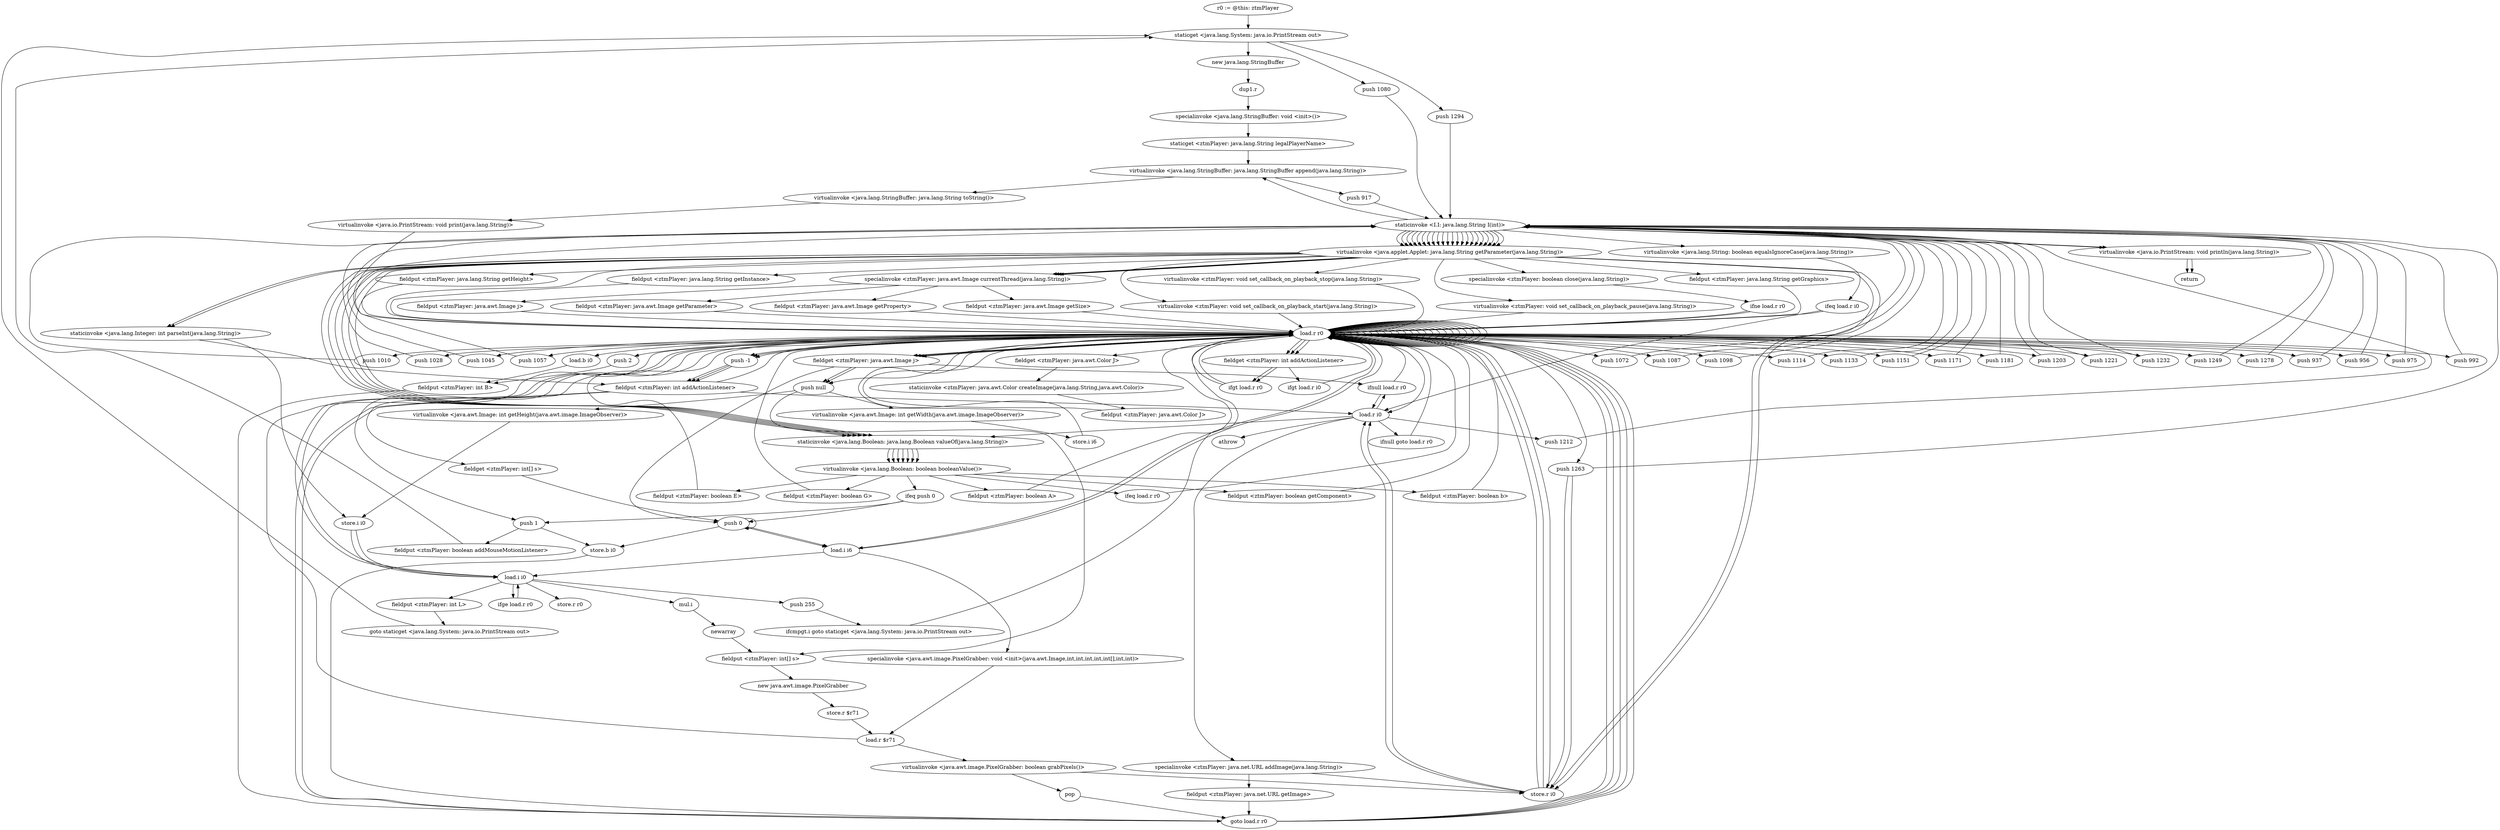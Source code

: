 digraph "" {
    "r0 := @this: ztmPlayer"
    "staticget <java.lang.System: java.io.PrintStream out>"
    "r0 := @this: ztmPlayer"->"staticget <java.lang.System: java.io.PrintStream out>";
    "new java.lang.StringBuffer"
    "staticget <java.lang.System: java.io.PrintStream out>"->"new java.lang.StringBuffer";
    "dup1.r"
    "new java.lang.StringBuffer"->"dup1.r";
    "specialinvoke <java.lang.StringBuffer: void <init>()>"
    "dup1.r"->"specialinvoke <java.lang.StringBuffer: void <init>()>";
    "staticget <ztmPlayer: java.lang.String legalPlayerName>"
    "specialinvoke <java.lang.StringBuffer: void <init>()>"->"staticget <ztmPlayer: java.lang.String legalPlayerName>";
    "virtualinvoke <java.lang.StringBuffer: java.lang.StringBuffer append(java.lang.String)>"
    "staticget <ztmPlayer: java.lang.String legalPlayerName>"->"virtualinvoke <java.lang.StringBuffer: java.lang.StringBuffer append(java.lang.String)>";
    "push 917"
    "virtualinvoke <java.lang.StringBuffer: java.lang.StringBuffer append(java.lang.String)>"->"push 917";
    "staticinvoke <I.I: java.lang.String I(int)>"
    "push 917"->"staticinvoke <I.I: java.lang.String I(int)>";
    "staticinvoke <I.I: java.lang.String I(int)>"->"virtualinvoke <java.lang.StringBuffer: java.lang.StringBuffer append(java.lang.String)>";
    "virtualinvoke <java.lang.StringBuffer: java.lang.String toString()>"
    "virtualinvoke <java.lang.StringBuffer: java.lang.StringBuffer append(java.lang.String)>"->"virtualinvoke <java.lang.StringBuffer: java.lang.String toString()>";
    "virtualinvoke <java.io.PrintStream: void print(java.lang.String)>"
    "virtualinvoke <java.lang.StringBuffer: java.lang.String toString()>"->"virtualinvoke <java.io.PrintStream: void print(java.lang.String)>";
    "load.r r0"
    "virtualinvoke <java.io.PrintStream: void print(java.lang.String)>"->"load.r r0";
    "load.r r0"->"load.r r0";
    "load.r r0"->"load.r r0";
    "push 937"
    "load.r r0"->"push 937";
    "push 937"->"staticinvoke <I.I: java.lang.String I(int)>";
    "virtualinvoke <java.applet.Applet: java.lang.String getParameter(java.lang.String)>"
    "staticinvoke <I.I: java.lang.String I(int)>"->"virtualinvoke <java.applet.Applet: java.lang.String getParameter(java.lang.String)>";
    "specialinvoke <ztmPlayer: java.awt.Image currentThread(java.lang.String)>"
    "virtualinvoke <java.applet.Applet: java.lang.String getParameter(java.lang.String)>"->"specialinvoke <ztmPlayer: java.awt.Image currentThread(java.lang.String)>";
    "fieldput <ztmPlayer: java.awt.Image getParameter>"
    "specialinvoke <ztmPlayer: java.awt.Image currentThread(java.lang.String)>"->"fieldput <ztmPlayer: java.awt.Image getParameter>";
    "fieldput <ztmPlayer: java.awt.Image getParameter>"->"load.r r0";
    "load.r r0"->"load.r r0";
    "load.r r0"->"load.r r0";
    "push 956"
    "load.r r0"->"push 956";
    "push 956"->"staticinvoke <I.I: java.lang.String I(int)>";
    "staticinvoke <I.I: java.lang.String I(int)>"->"virtualinvoke <java.applet.Applet: java.lang.String getParameter(java.lang.String)>";
    "virtualinvoke <java.applet.Applet: java.lang.String getParameter(java.lang.String)>"->"specialinvoke <ztmPlayer: java.awt.Image currentThread(java.lang.String)>";
    "fieldput <ztmPlayer: java.awt.Image getProperty>"
    "specialinvoke <ztmPlayer: java.awt.Image currentThread(java.lang.String)>"->"fieldput <ztmPlayer: java.awt.Image getProperty>";
    "fieldput <ztmPlayer: java.awt.Image getProperty>"->"load.r r0";
    "load.r r0"->"load.r r0";
    "load.r r0"->"load.r r0";
    "push 975"
    "load.r r0"->"push 975";
    "push 975"->"staticinvoke <I.I: java.lang.String I(int)>";
    "staticinvoke <I.I: java.lang.String I(int)>"->"virtualinvoke <java.applet.Applet: java.lang.String getParameter(java.lang.String)>";
    "virtualinvoke <java.applet.Applet: java.lang.String getParameter(java.lang.String)>"->"specialinvoke <ztmPlayer: java.awt.Image currentThread(java.lang.String)>";
    "fieldput <ztmPlayer: java.awt.Image getSize>"
    "specialinvoke <ztmPlayer: java.awt.Image currentThread(java.lang.String)>"->"fieldput <ztmPlayer: java.awt.Image getSize>";
    "fieldput <ztmPlayer: java.awt.Image getSize>"->"load.r r0";
    "load.r r0"->"load.r r0";
    "push 992"
    "load.r r0"->"push 992";
    "push 992"->"staticinvoke <I.I: java.lang.String I(int)>";
    "staticinvoke <I.I: java.lang.String I(int)>"->"virtualinvoke <java.applet.Applet: java.lang.String getParameter(java.lang.String)>";
    "virtualinvoke <ztmPlayer: void set_callback_on_playback_start(java.lang.String)>"
    "virtualinvoke <java.applet.Applet: java.lang.String getParameter(java.lang.String)>"->"virtualinvoke <ztmPlayer: void set_callback_on_playback_start(java.lang.String)>";
    "virtualinvoke <ztmPlayer: void set_callback_on_playback_start(java.lang.String)>"->"load.r r0";
    "load.r r0"->"load.r r0";
    "push 1010"
    "load.r r0"->"push 1010";
    "push 1010"->"staticinvoke <I.I: java.lang.String I(int)>";
    "staticinvoke <I.I: java.lang.String I(int)>"->"virtualinvoke <java.applet.Applet: java.lang.String getParameter(java.lang.String)>";
    "virtualinvoke <ztmPlayer: void set_callback_on_playback_pause(java.lang.String)>"
    "virtualinvoke <java.applet.Applet: java.lang.String getParameter(java.lang.String)>"->"virtualinvoke <ztmPlayer: void set_callback_on_playback_pause(java.lang.String)>";
    "virtualinvoke <ztmPlayer: void set_callback_on_playback_pause(java.lang.String)>"->"load.r r0";
    "load.r r0"->"load.r r0";
    "push 1028"
    "load.r r0"->"push 1028";
    "push 1028"->"staticinvoke <I.I: java.lang.String I(int)>";
    "staticinvoke <I.I: java.lang.String I(int)>"->"virtualinvoke <java.applet.Applet: java.lang.String getParameter(java.lang.String)>";
    "virtualinvoke <ztmPlayer: void set_callback_on_playback_stop(java.lang.String)>"
    "virtualinvoke <java.applet.Applet: java.lang.String getParameter(java.lang.String)>"->"virtualinvoke <ztmPlayer: void set_callback_on_playback_stop(java.lang.String)>";
    "virtualinvoke <ztmPlayer: void set_callback_on_playback_stop(java.lang.String)>"->"load.r r0";
    "push 1045"
    "load.r r0"->"push 1045";
    "push 1045"->"staticinvoke <I.I: java.lang.String I(int)>";
    "staticinvoke <I.I: java.lang.String I(int)>"->"virtualinvoke <java.applet.Applet: java.lang.String getParameter(java.lang.String)>";
    "staticinvoke <java.lang.Boolean: java.lang.Boolean valueOf(java.lang.String)>"
    "virtualinvoke <java.applet.Applet: java.lang.String getParameter(java.lang.String)>"->"staticinvoke <java.lang.Boolean: java.lang.Boolean valueOf(java.lang.String)>";
    "virtualinvoke <java.lang.Boolean: boolean booleanValue()>"
    "staticinvoke <java.lang.Boolean: java.lang.Boolean valueOf(java.lang.String)>"->"virtualinvoke <java.lang.Boolean: boolean booleanValue()>";
    "ifeq load.r r0"
    "virtualinvoke <java.lang.Boolean: boolean booleanValue()>"->"ifeq load.r r0";
    "ifeq load.r r0"->"load.r r0";
    "load.r r0"->"load.r r0";
    "load.r r0"->"load.r r0";
    "push 1057"
    "load.r r0"->"push 1057";
    "push 1057"->"staticinvoke <I.I: java.lang.String I(int)>";
    "staticinvoke <I.I: java.lang.String I(int)>"->"virtualinvoke <java.applet.Applet: java.lang.String getParameter(java.lang.String)>";
    "virtualinvoke <java.applet.Applet: java.lang.String getParameter(java.lang.String)>"->"specialinvoke <ztmPlayer: java.awt.Image currentThread(java.lang.String)>";
    "fieldput <ztmPlayer: java.awt.Image j>"
    "specialinvoke <ztmPlayer: java.awt.Image currentThread(java.lang.String)>"->"fieldput <ztmPlayer: java.awt.Image j>";
    "fieldput <ztmPlayer: java.awt.Image j>"->"load.r r0";
    "fieldget <ztmPlayer: java.awt.Image j>"
    "load.r r0"->"fieldget <ztmPlayer: java.awt.Image j>";
    "ifnull load.r r0"
    "fieldget <ztmPlayer: java.awt.Image j>"->"ifnull load.r r0";
    "ifnull load.r r0"->"load.r r0";
    "load.r r0"->"fieldget <ztmPlayer: java.awt.Image j>";
    "push null"
    "fieldget <ztmPlayer: java.awt.Image j>"->"push null";
    "virtualinvoke <java.awt.Image: int getWidth(java.awt.image.ImageObserver)>"
    "push null"->"virtualinvoke <java.awt.Image: int getWidth(java.awt.image.ImageObserver)>";
    "store.i i6"
    "virtualinvoke <java.awt.Image: int getWidth(java.awt.image.ImageObserver)>"->"store.i i6";
    "store.i i6"->"load.r r0";
    "load.i i6"
    "load.r r0"->"load.i i6";
    "load.i i6"->"load.r r0";
    "load.r r0"->"fieldget <ztmPlayer: java.awt.Image j>";
    "fieldget <ztmPlayer: java.awt.Image j>"->"push null";
    "virtualinvoke <java.awt.Image: int getHeight(java.awt.image.ImageObserver)>"
    "push null"->"virtualinvoke <java.awt.Image: int getHeight(java.awt.image.ImageObserver)>";
    "store.i i0"
    "virtualinvoke <java.awt.Image: int getHeight(java.awt.image.ImageObserver)>"->"store.i i0";
    "load.i i0"
    "store.i i0"->"load.i i0";
    "mul.i"
    "load.i i0"->"mul.i";
    "newarray"
    "mul.i"->"newarray";
    "fieldput <ztmPlayer: int[] s>"
    "newarray"->"fieldput <ztmPlayer: int[] s>";
    "new java.awt.image.PixelGrabber"
    "fieldput <ztmPlayer: int[] s>"->"new java.awt.image.PixelGrabber";
    "store.r $r71"
    "new java.awt.image.PixelGrabber"->"store.r $r71";
    "load.r $r71"
    "store.r $r71"->"load.r $r71";
    "load.r $r71"->"load.r r0";
    "load.r r0"->"fieldget <ztmPlayer: java.awt.Image j>";
    "push 0"
    "fieldget <ztmPlayer: java.awt.Image j>"->"push 0";
    "push 0"->"push 0";
    "push 0"->"load.i i6";
    "load.i i6"->"load.i i0";
    "load.i i0"->"load.r r0";
    "fieldget <ztmPlayer: int[] s>"
    "load.r r0"->"fieldget <ztmPlayer: int[] s>";
    "fieldget <ztmPlayer: int[] s>"->"push 0";
    "push 0"->"load.i i6";
    "specialinvoke <java.awt.image.PixelGrabber: void <init>(java.awt.Image,int,int,int,int,int[],int,int)>"
    "load.i i6"->"specialinvoke <java.awt.image.PixelGrabber: void <init>(java.awt.Image,int,int,int,int,int[],int,int)>";
    "specialinvoke <java.awt.image.PixelGrabber: void <init>(java.awt.Image,int,int,int,int,int[],int,int)>"->"load.r $r71";
    "virtualinvoke <java.awt.image.PixelGrabber: boolean grabPixels()>"
    "load.r $r71"->"virtualinvoke <java.awt.image.PixelGrabber: boolean grabPixels()>";
    "pop"
    "virtualinvoke <java.awt.image.PixelGrabber: boolean grabPixels()>"->"pop";
    "goto load.r r0"
    "pop"->"goto load.r r0";
    "goto load.r r0"->"load.r r0";
    "load.r r0"->"load.r r0";
    "push 1072"
    "load.r r0"->"push 1072";
    "push 1072"->"staticinvoke <I.I: java.lang.String I(int)>";
    "staticinvoke <I.I: java.lang.String I(int)>"->"virtualinvoke <java.applet.Applet: java.lang.String getParameter(java.lang.String)>";
    "specialinvoke <ztmPlayer: boolean close(java.lang.String)>"
    "virtualinvoke <java.applet.Applet: java.lang.String getParameter(java.lang.String)>"->"specialinvoke <ztmPlayer: boolean close(java.lang.String)>";
    "ifne load.r r0"
    "specialinvoke <ztmPlayer: boolean close(java.lang.String)>"->"ifne load.r r0";
    "ifne load.r r0"->"load.r r0";
    "push 1"
    "load.r r0"->"push 1";
    "fieldput <ztmPlayer: boolean addMouseMotionListener>"
    "push 1"->"fieldput <ztmPlayer: boolean addMouseMotionListener>";
    "fieldput <ztmPlayer: boolean addMouseMotionListener>"->"staticget <java.lang.System: java.io.PrintStream out>";
    "push 1080"
    "staticget <java.lang.System: java.io.PrintStream out>"->"push 1080";
    "push 1080"->"staticinvoke <I.I: java.lang.String I(int)>";
    "virtualinvoke <java.io.PrintStream: void println(java.lang.String)>"
    "staticinvoke <I.I: java.lang.String I(int)>"->"virtualinvoke <java.io.PrintStream: void println(java.lang.String)>";
    "return"
    "virtualinvoke <java.io.PrintStream: void println(java.lang.String)>"->"return";
    "ifne load.r r0"->"load.r r0";
    "load.r r0"->"load.r r0";
    "push 1087"
    "load.r r0"->"push 1087";
    "push 1087"->"staticinvoke <I.I: java.lang.String I(int)>";
    "staticinvoke <I.I: java.lang.String I(int)>"->"virtualinvoke <java.applet.Applet: java.lang.String getParameter(java.lang.String)>";
    "fieldput <ztmPlayer: java.lang.String getGraphics>"
    "virtualinvoke <java.applet.Applet: java.lang.String getParameter(java.lang.String)>"->"fieldput <ztmPlayer: java.lang.String getGraphics>";
    "fieldput <ztmPlayer: java.lang.String getGraphics>"->"load.r r0";
    "load.r r0"->"load.r r0";
    "push 1098"
    "load.r r0"->"push 1098";
    "push 1098"->"staticinvoke <I.I: java.lang.String I(int)>";
    "staticinvoke <I.I: java.lang.String I(int)>"->"virtualinvoke <java.applet.Applet: java.lang.String getParameter(java.lang.String)>";
    "fieldput <ztmPlayer: java.lang.String getHeight>"
    "virtualinvoke <java.applet.Applet: java.lang.String getParameter(java.lang.String)>"->"fieldput <ztmPlayer: java.lang.String getHeight>";
    "fieldput <ztmPlayer: java.lang.String getHeight>"->"load.r r0";
    "load.r r0"->"load.r r0";
    "push 1114"
    "load.r r0"->"push 1114";
    "push 1114"->"staticinvoke <I.I: java.lang.String I(int)>";
    "staticinvoke <I.I: java.lang.String I(int)>"->"virtualinvoke <java.applet.Applet: java.lang.String getParameter(java.lang.String)>";
    "virtualinvoke <java.applet.Applet: java.lang.String getParameter(java.lang.String)>"->"staticinvoke <java.lang.Boolean: java.lang.Boolean valueOf(java.lang.String)>";
    "staticinvoke <java.lang.Boolean: java.lang.Boolean valueOf(java.lang.String)>"->"virtualinvoke <java.lang.Boolean: boolean booleanValue()>";
    "fieldput <ztmPlayer: boolean getComponent>"
    "virtualinvoke <java.lang.Boolean: boolean booleanValue()>"->"fieldput <ztmPlayer: boolean getComponent>";
    "fieldput <ztmPlayer: boolean getComponent>"->"load.r r0";
    "load.r r0"->"load.r r0";
    "push 1133"
    "load.r r0"->"push 1133";
    "push 1133"->"staticinvoke <I.I: java.lang.String I(int)>";
    "staticinvoke <I.I: java.lang.String I(int)>"->"virtualinvoke <java.applet.Applet: java.lang.String getParameter(java.lang.String)>";
    "virtualinvoke <java.applet.Applet: java.lang.String getParameter(java.lang.String)>"->"staticinvoke <java.lang.Boolean: java.lang.Boolean valueOf(java.lang.String)>";
    "staticinvoke <java.lang.Boolean: java.lang.Boolean valueOf(java.lang.String)>"->"virtualinvoke <java.lang.Boolean: boolean booleanValue()>";
    "fieldput <ztmPlayer: boolean b>"
    "virtualinvoke <java.lang.Boolean: boolean booleanValue()>"->"fieldput <ztmPlayer: boolean b>";
    "fieldput <ztmPlayer: boolean b>"->"load.r r0";
    "load.r r0"->"load.r r0";
    "push 1151"
    "load.r r0"->"push 1151";
    "push 1151"->"staticinvoke <I.I: java.lang.String I(int)>";
    "staticinvoke <I.I: java.lang.String I(int)>"->"virtualinvoke <java.applet.Applet: java.lang.String getParameter(java.lang.String)>";
    "virtualinvoke <java.applet.Applet: java.lang.String getParameter(java.lang.String)>"->"load.r r0";
    "fieldget <ztmPlayer: java.awt.Color J>"
    "load.r r0"->"fieldget <ztmPlayer: java.awt.Color J>";
    "staticinvoke <ztmPlayer: java.awt.Color createImage(java.lang.String,java.awt.Color)>"
    "fieldget <ztmPlayer: java.awt.Color J>"->"staticinvoke <ztmPlayer: java.awt.Color createImage(java.lang.String,java.awt.Color)>";
    "fieldput <ztmPlayer: java.awt.Color J>"
    "staticinvoke <ztmPlayer: java.awt.Color createImage(java.lang.String,java.awt.Color)>"->"fieldput <ztmPlayer: java.awt.Color J>";
    "fieldput <ztmPlayer: java.awt.Color J>"->"load.r r0";
    "load.r r0"->"load.r r0";
    "push 1171"
    "load.r r0"->"push 1171";
    "push 1171"->"staticinvoke <I.I: java.lang.String I(int)>";
    "staticinvoke <I.I: java.lang.String I(int)>"->"virtualinvoke <java.applet.Applet: java.lang.String getParameter(java.lang.String)>";
    "virtualinvoke <java.applet.Applet: java.lang.String getParameter(java.lang.String)>"->"staticinvoke <java.lang.Boolean: java.lang.Boolean valueOf(java.lang.String)>";
    "staticinvoke <java.lang.Boolean: java.lang.Boolean valueOf(java.lang.String)>"->"virtualinvoke <java.lang.Boolean: boolean booleanValue()>";
    "fieldput <ztmPlayer: boolean E>"
    "virtualinvoke <java.lang.Boolean: boolean booleanValue()>"->"fieldput <ztmPlayer: boolean E>";
    "fieldput <ztmPlayer: boolean E>"->"load.r r0";
    "load.r r0"->"load.r r0";
    "push 1181"
    "load.r r0"->"push 1181";
    "push 1181"->"staticinvoke <I.I: java.lang.String I(int)>";
    "staticinvoke <I.I: java.lang.String I(int)>"->"virtualinvoke <java.applet.Applet: java.lang.String getParameter(java.lang.String)>";
    "virtualinvoke <java.applet.Applet: java.lang.String getParameter(java.lang.String)>"->"staticinvoke <java.lang.Boolean: java.lang.Boolean valueOf(java.lang.String)>";
    "staticinvoke <java.lang.Boolean: java.lang.Boolean valueOf(java.lang.String)>"->"virtualinvoke <java.lang.Boolean: boolean booleanValue()>";
    "fieldput <ztmPlayer: boolean G>"
    "virtualinvoke <java.lang.Boolean: boolean booleanValue()>"->"fieldput <ztmPlayer: boolean G>";
    "fieldput <ztmPlayer: boolean G>"->"load.r r0";
    "push 1203"
    "load.r r0"->"push 1203";
    "push 1203"->"staticinvoke <I.I: java.lang.String I(int)>";
    "staticinvoke <I.I: java.lang.String I(int)>"->"virtualinvoke <java.applet.Applet: java.lang.String getParameter(java.lang.String)>";
    "store.r i0"
    "virtualinvoke <java.applet.Applet: java.lang.String getParameter(java.lang.String)>"->"store.r i0";
    "load.r i0"
    "store.r i0"->"load.r i0";
    "load.r i0"->"ifnull load.r r0";
    "ifnull load.r r0"->"load.r i0";
    "push 1212"
    "load.r i0"->"push 1212";
    "push 1212"->"staticinvoke <I.I: java.lang.String I(int)>";
    "virtualinvoke <java.lang.String: boolean equalsIgnoreCase(java.lang.String)>"
    "staticinvoke <I.I: java.lang.String I(int)>"->"virtualinvoke <java.lang.String: boolean equalsIgnoreCase(java.lang.String)>";
    "ifeq load.r i0"
    "virtualinvoke <java.lang.String: boolean equalsIgnoreCase(java.lang.String)>"->"ifeq load.r i0";
    "ifeq load.r i0"->"load.r r0";
    "push 2"
    "load.r r0"->"push 2";
    "fieldput <ztmPlayer: int B>"
    "push 2"->"fieldput <ztmPlayer: int B>";
    "fieldput <ztmPlayer: int B>"->"goto load.r r0";
    "goto load.r r0"->"load.r r0";
    "push 1221"
    "load.r r0"->"push 1221";
    "push 1221"->"staticinvoke <I.I: java.lang.String I(int)>";
    "staticinvoke <I.I: java.lang.String I(int)>"->"virtualinvoke <java.applet.Applet: java.lang.String getParameter(java.lang.String)>";
    "virtualinvoke <java.applet.Applet: java.lang.String getParameter(java.lang.String)>"->"store.r i0";
    "store.r i0"->"load.r i0";
    "ifnull goto load.r r0"
    "load.r i0"->"ifnull goto load.r r0";
    "ifnull goto load.r r0"->"load.r r0";
    "load.r r0"->"load.r r0";
    "load.r r0"->"load.r i0";
    "specialinvoke <ztmPlayer: java.net.URL addImage(java.lang.String)>"
    "load.r i0"->"specialinvoke <ztmPlayer: java.net.URL addImage(java.lang.String)>";
    "fieldput <ztmPlayer: java.net.URL getImage>"
    "specialinvoke <ztmPlayer: java.net.URL addImage(java.lang.String)>"->"fieldput <ztmPlayer: java.net.URL getImage>";
    "fieldput <ztmPlayer: java.net.URL getImage>"->"goto load.r r0";
    "goto load.r r0"->"load.r r0";
    "load.r r0"->"load.r r0";
    "push 1232"
    "load.r r0"->"push 1232";
    "push 1232"->"staticinvoke <I.I: java.lang.String I(int)>";
    "staticinvoke <I.I: java.lang.String I(int)>"->"virtualinvoke <java.applet.Applet: java.lang.String getParameter(java.lang.String)>";
    "fieldput <ztmPlayer: java.lang.String getInstance>"
    "virtualinvoke <java.applet.Applet: java.lang.String getParameter(java.lang.String)>"->"fieldput <ztmPlayer: java.lang.String getInstance>";
    "fieldput <ztmPlayer: java.lang.String getInstance>"->"load.r r0";
    "load.r r0"->"load.r r0";
    "push 1249"
    "load.r r0"->"push 1249";
    "push 1249"->"staticinvoke <I.I: java.lang.String I(int)>";
    "staticinvoke <I.I: java.lang.String I(int)>"->"virtualinvoke <java.applet.Applet: java.lang.String getParameter(java.lang.String)>";
    "virtualinvoke <java.applet.Applet: java.lang.String getParameter(java.lang.String)>"->"staticinvoke <java.lang.Boolean: java.lang.Boolean valueOf(java.lang.String)>";
    "staticinvoke <java.lang.Boolean: java.lang.Boolean valueOf(java.lang.String)>"->"virtualinvoke <java.lang.Boolean: boolean booleanValue()>";
    "fieldput <ztmPlayer: boolean A>"
    "virtualinvoke <java.lang.Boolean: boolean booleanValue()>"->"fieldput <ztmPlayer: boolean A>";
    "fieldput <ztmPlayer: boolean A>"->"load.r r0";
    "load.r r0"->"load.r r0";
    "push 1263"
    "load.r r0"->"push 1263";
    "push 1263"->"store.r i0";
    "store.r i0"->"load.r r0";
    "fieldget <ztmPlayer: int addActionListener>"
    "load.r r0"->"fieldget <ztmPlayer: int addActionListener>";
    "ifgt load.r r0"
    "fieldget <ztmPlayer: int addActionListener>"->"ifgt load.r r0";
    "ifgt load.r r0"->"load.r r0";
    "push -1"
    "load.r r0"->"push -1";
    "fieldput <ztmPlayer: int addActionListener>"
    "push -1"->"fieldput <ztmPlayer: int addActionListener>";
    "fieldput <ztmPlayer: int addActionListener>"->"goto load.r r0";
    "goto load.r r0"->"load.r r0";
    "push 1278"
    "load.r r0"->"push 1278";
    "push 1278"->"staticinvoke <I.I: java.lang.String I(int)>";
    "staticinvoke <I.I: java.lang.String I(int)>"->"virtualinvoke <java.applet.Applet: java.lang.String getParameter(java.lang.String)>";
    "staticinvoke <java.lang.Integer: int parseInt(java.lang.String)>"
    "virtualinvoke <java.applet.Applet: java.lang.String getParameter(java.lang.String)>"->"staticinvoke <java.lang.Integer: int parseInt(java.lang.String)>";
    "staticinvoke <java.lang.Integer: int parseInt(java.lang.String)>"->"store.i i0";
    "store.i i0"->"load.i i0";
    "ifge load.r r0"
    "load.i i0"->"ifge load.r r0";
    "ifge load.r r0"->"load.i i0";
    "push 255"
    "load.i i0"->"push 255";
    "ifcmpgt.i goto staticget <java.lang.System: java.io.PrintStream out>"
    "push 255"->"ifcmpgt.i goto staticget <java.lang.System: java.io.PrintStream out>";
    "ifcmpgt.i goto staticget <java.lang.System: java.io.PrintStream out>"->"load.r r0";
    "load.r r0"->"load.i i0";
    "fieldput <ztmPlayer: int L>"
    "load.i i0"->"fieldput <ztmPlayer: int L>";
    "goto staticget <java.lang.System: java.io.PrintStream out>"
    "fieldput <ztmPlayer: int L>"->"goto staticget <java.lang.System: java.io.PrintStream out>";
    "goto staticget <java.lang.System: java.io.PrintStream out>"->"staticget <java.lang.System: java.io.PrintStream out>";
    "push 1294"
    "staticget <java.lang.System: java.io.PrintStream out>"->"push 1294";
    "push 1294"->"staticinvoke <I.I: java.lang.String I(int)>";
    "staticinvoke <I.I: java.lang.String I(int)>"->"virtualinvoke <java.io.PrintStream: void println(java.lang.String)>";
    "virtualinvoke <java.io.PrintStream: void println(java.lang.String)>"->"return";
    "store.r r0"
    "load.i i0"->"store.r r0";
    "push 1263"->"store.r i0";
    "store.r i0"->"load.r r0";
    "load.r r0"->"fieldget <ztmPlayer: int addActionListener>";
    "ifgt load.r i0"
    "fieldget <ztmPlayer: int addActionListener>"->"ifgt load.r i0";
    "ifgt load.r i0"->"load.r r0";
    "load.r r0"->"push -1";
    "push -1"->"fieldput <ztmPlayer: int addActionListener>";
    "fieldput <ztmPlayer: int addActionListener>"->"load.r i0";
    "athrow"
    "load.r i0"->"athrow";
    "push 1263"->"staticinvoke <I.I: java.lang.String I(int)>";
    "staticinvoke <I.I: java.lang.String I(int)>"->"virtualinvoke <java.applet.Applet: java.lang.String getParameter(java.lang.String)>";
    "virtualinvoke <java.applet.Applet: java.lang.String getParameter(java.lang.String)>"->"staticinvoke <java.lang.Integer: int parseInt(java.lang.String)>";
    "staticinvoke <java.lang.Integer: int parseInt(java.lang.String)>"->"fieldput <ztmPlayer: int addActionListener>";
    "fieldput <ztmPlayer: int addActionListener>"->"load.r r0";
    "load.r r0"->"fieldget <ztmPlayer: int addActionListener>";
    "fieldget <ztmPlayer: int addActionListener>"->"ifgt load.r r0";
    "ifgt load.r r0"->"load.r r0";
    "load.r r0"->"push -1";
    "push -1"->"fieldput <ztmPlayer: int addActionListener>";
    "fieldput <ztmPlayer: int addActionListener>"->"goto load.r r0";
    "specialinvoke <ztmPlayer: java.net.URL addImage(java.lang.String)>"->"store.r i0";
    "ifeq load.r i0"->"load.r i0";
    "load.r i0"->"staticinvoke <java.lang.Boolean: java.lang.Boolean valueOf(java.lang.String)>";
    "staticinvoke <java.lang.Boolean: java.lang.Boolean valueOf(java.lang.String)>"->"virtualinvoke <java.lang.Boolean: boolean booleanValue()>";
    "ifeq push 0"
    "virtualinvoke <java.lang.Boolean: boolean booleanValue()>"->"ifeq push 0";
    "ifeq push 0"->"push 1";
    "store.b i0"
    "push 1"->"store.b i0";
    "store.b i0"->"goto load.r r0";
    "goto load.r r0"->"load.r r0";
    "load.b i0"
    "load.r r0"->"load.b i0";
    "load.b i0"->"fieldput <ztmPlayer: int B>";
    "ifeq push 0"->"push 0";
    "push 0"->"store.b i0";
    "virtualinvoke <java.awt.image.PixelGrabber: boolean grabPixels()>"->"store.r i0";
    "store.r i0"->"load.r r0";
    "load.r r0"->"push null";
    "push null"->"fieldput <ztmPlayer: int[] s>";
}
